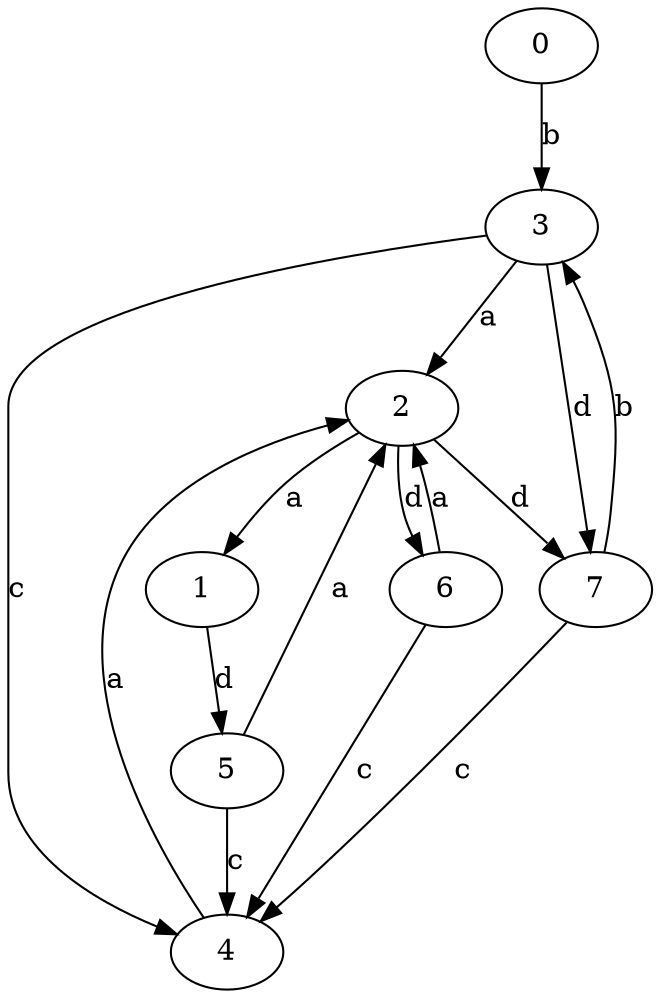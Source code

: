 strict digraph  {
0;
1;
2;
3;
4;
5;
6;
7;
0 -> 3  [label=b];
1 -> 5  [label=d];
2 -> 1  [label=a];
2 -> 6  [label=d];
2 -> 7  [label=d];
3 -> 2  [label=a];
3 -> 4  [label=c];
3 -> 7  [label=d];
4 -> 2  [label=a];
5 -> 2  [label=a];
5 -> 4  [label=c];
6 -> 2  [label=a];
6 -> 4  [label=c];
7 -> 3  [label=b];
7 -> 4  [label=c];
}
